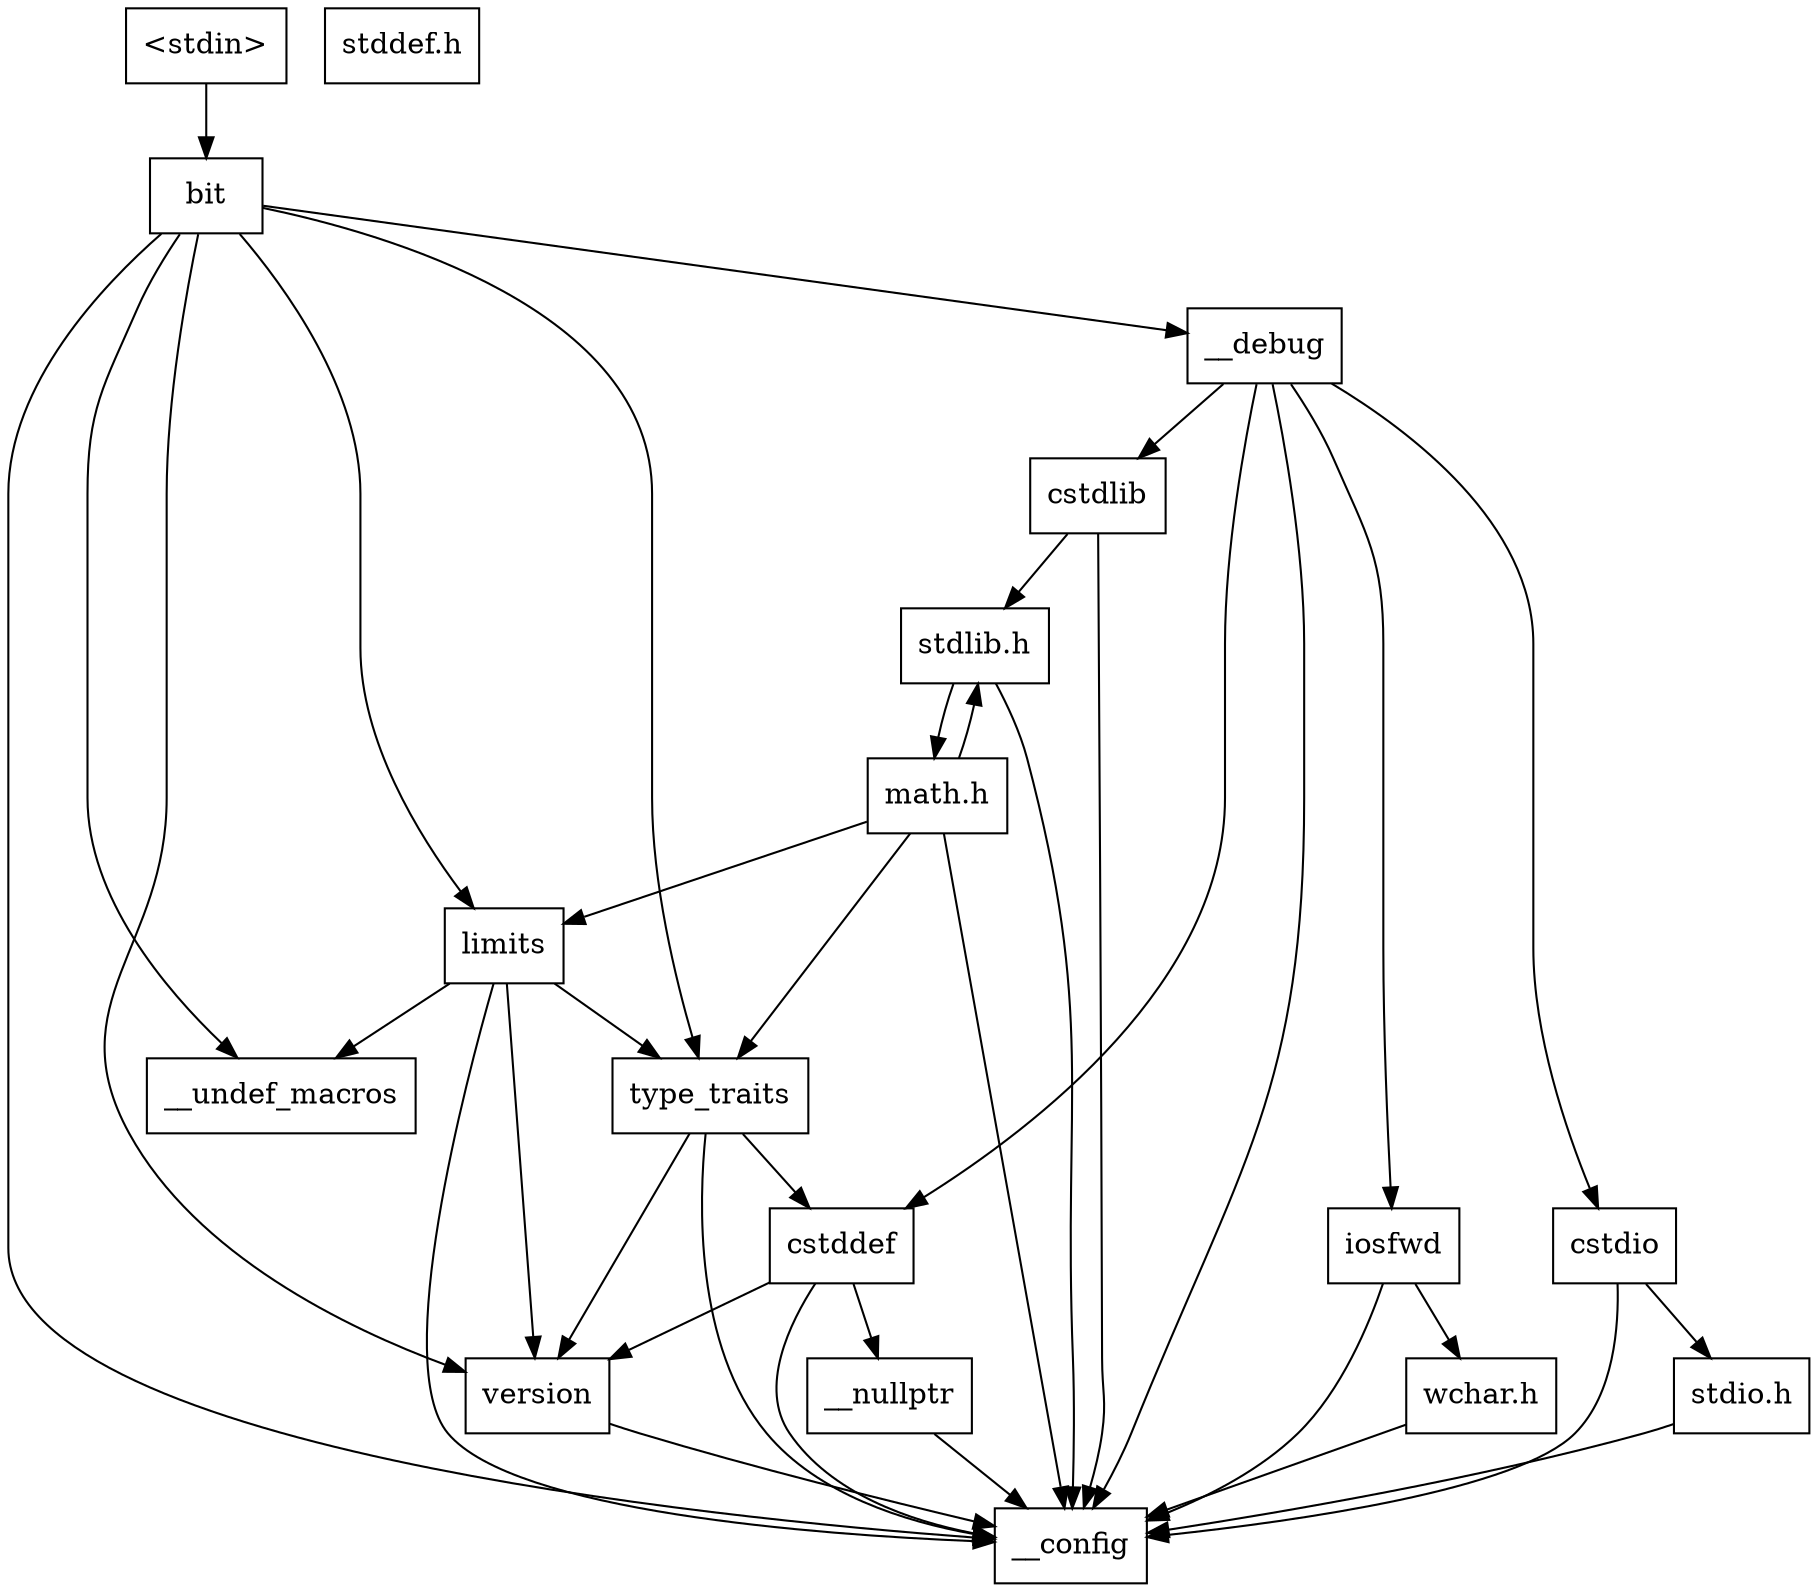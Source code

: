 digraph "dependencies" {
  header_0 [ shape="box", label="\<stdin\>" ];
  header_1 [ shape="box", label="bit" ];
  header_11 [ shape="box", label="limits" ];
  header_12 [ shape="box", label="type_traits" ];
  header_13 [ shape="box", label="cstddef" ];
  header_14 [ shape="box", label="version" ];
  header_17 [ shape="box", label="__nullptr" ];
  header_18 [ shape="box", label="__undef_macros" ];
  header_19 [ shape="box", label="__debug" ];
  header_2 [ shape="box", label="__config" ];
  header_20 [ shape="box", label="iosfwd" ];
  header_21 [ shape="box", label="wchar.h" ];
  header_26 [ shape="box", label="stddef.h" ];
  header_36 [ shape="box", label="cstdlib" ];
  header_37 [ shape="box", label="stdlib.h" ];
  header_65 [ shape="box", label="math.h" ];
  header_77 [ shape="box", label="cstdio" ];
  header_78 [ shape="box", label="stdio.h" ];
  header_65 -> header_37;
  header_65 -> header_2;
  header_65 -> header_11;
  header_65 -> header_12;
  header_77 -> header_78;
  header_77 -> header_2;
  header_78 -> header_2;
  header_0 -> header_1;
  header_1 -> header_14;
  header_1 -> header_11;
  header_1 -> header_12;
  header_1 -> header_18;
  header_1 -> header_19;
  header_1 -> header_2;
  header_21 -> header_2;
  header_20 -> header_21;
  header_20 -> header_2;
  header_36 -> header_37;
  header_36 -> header_2;
  header_37 -> header_65;
  header_37 -> header_2;
  header_14 -> header_2;
  header_17 -> header_2;
  header_11 -> header_14;
  header_11 -> header_18;
  header_11 -> header_2;
  header_11 -> header_12;
  header_12 -> header_14;
  header_12 -> header_2;
  header_12 -> header_13;
  header_13 -> header_14;
  header_13 -> header_17;
  header_13 -> header_2;
  header_19 -> header_36;
  header_19 -> header_13;
  header_19 -> header_2;
  header_19 -> header_20;
  header_19 -> header_77;
}